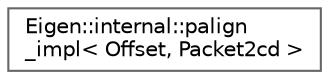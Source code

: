 digraph "类继承关系图"
{
 // LATEX_PDF_SIZE
  bgcolor="transparent";
  edge [fontname=Helvetica,fontsize=10,labelfontname=Helvetica,labelfontsize=10];
  node [fontname=Helvetica,fontsize=10,shape=box,height=0.2,width=0.4];
  rankdir="LR";
  Node0 [id="Node000000",label="Eigen::internal::palign\l_impl\< Offset, Packet2cd \>",height=0.2,width=0.4,color="grey40", fillcolor="white", style="filled",URL="$struct_eigen_1_1internal_1_1palign__impl_3_01_offset_00_01_packet2cd_01_4.html",tooltip=" "];
}
